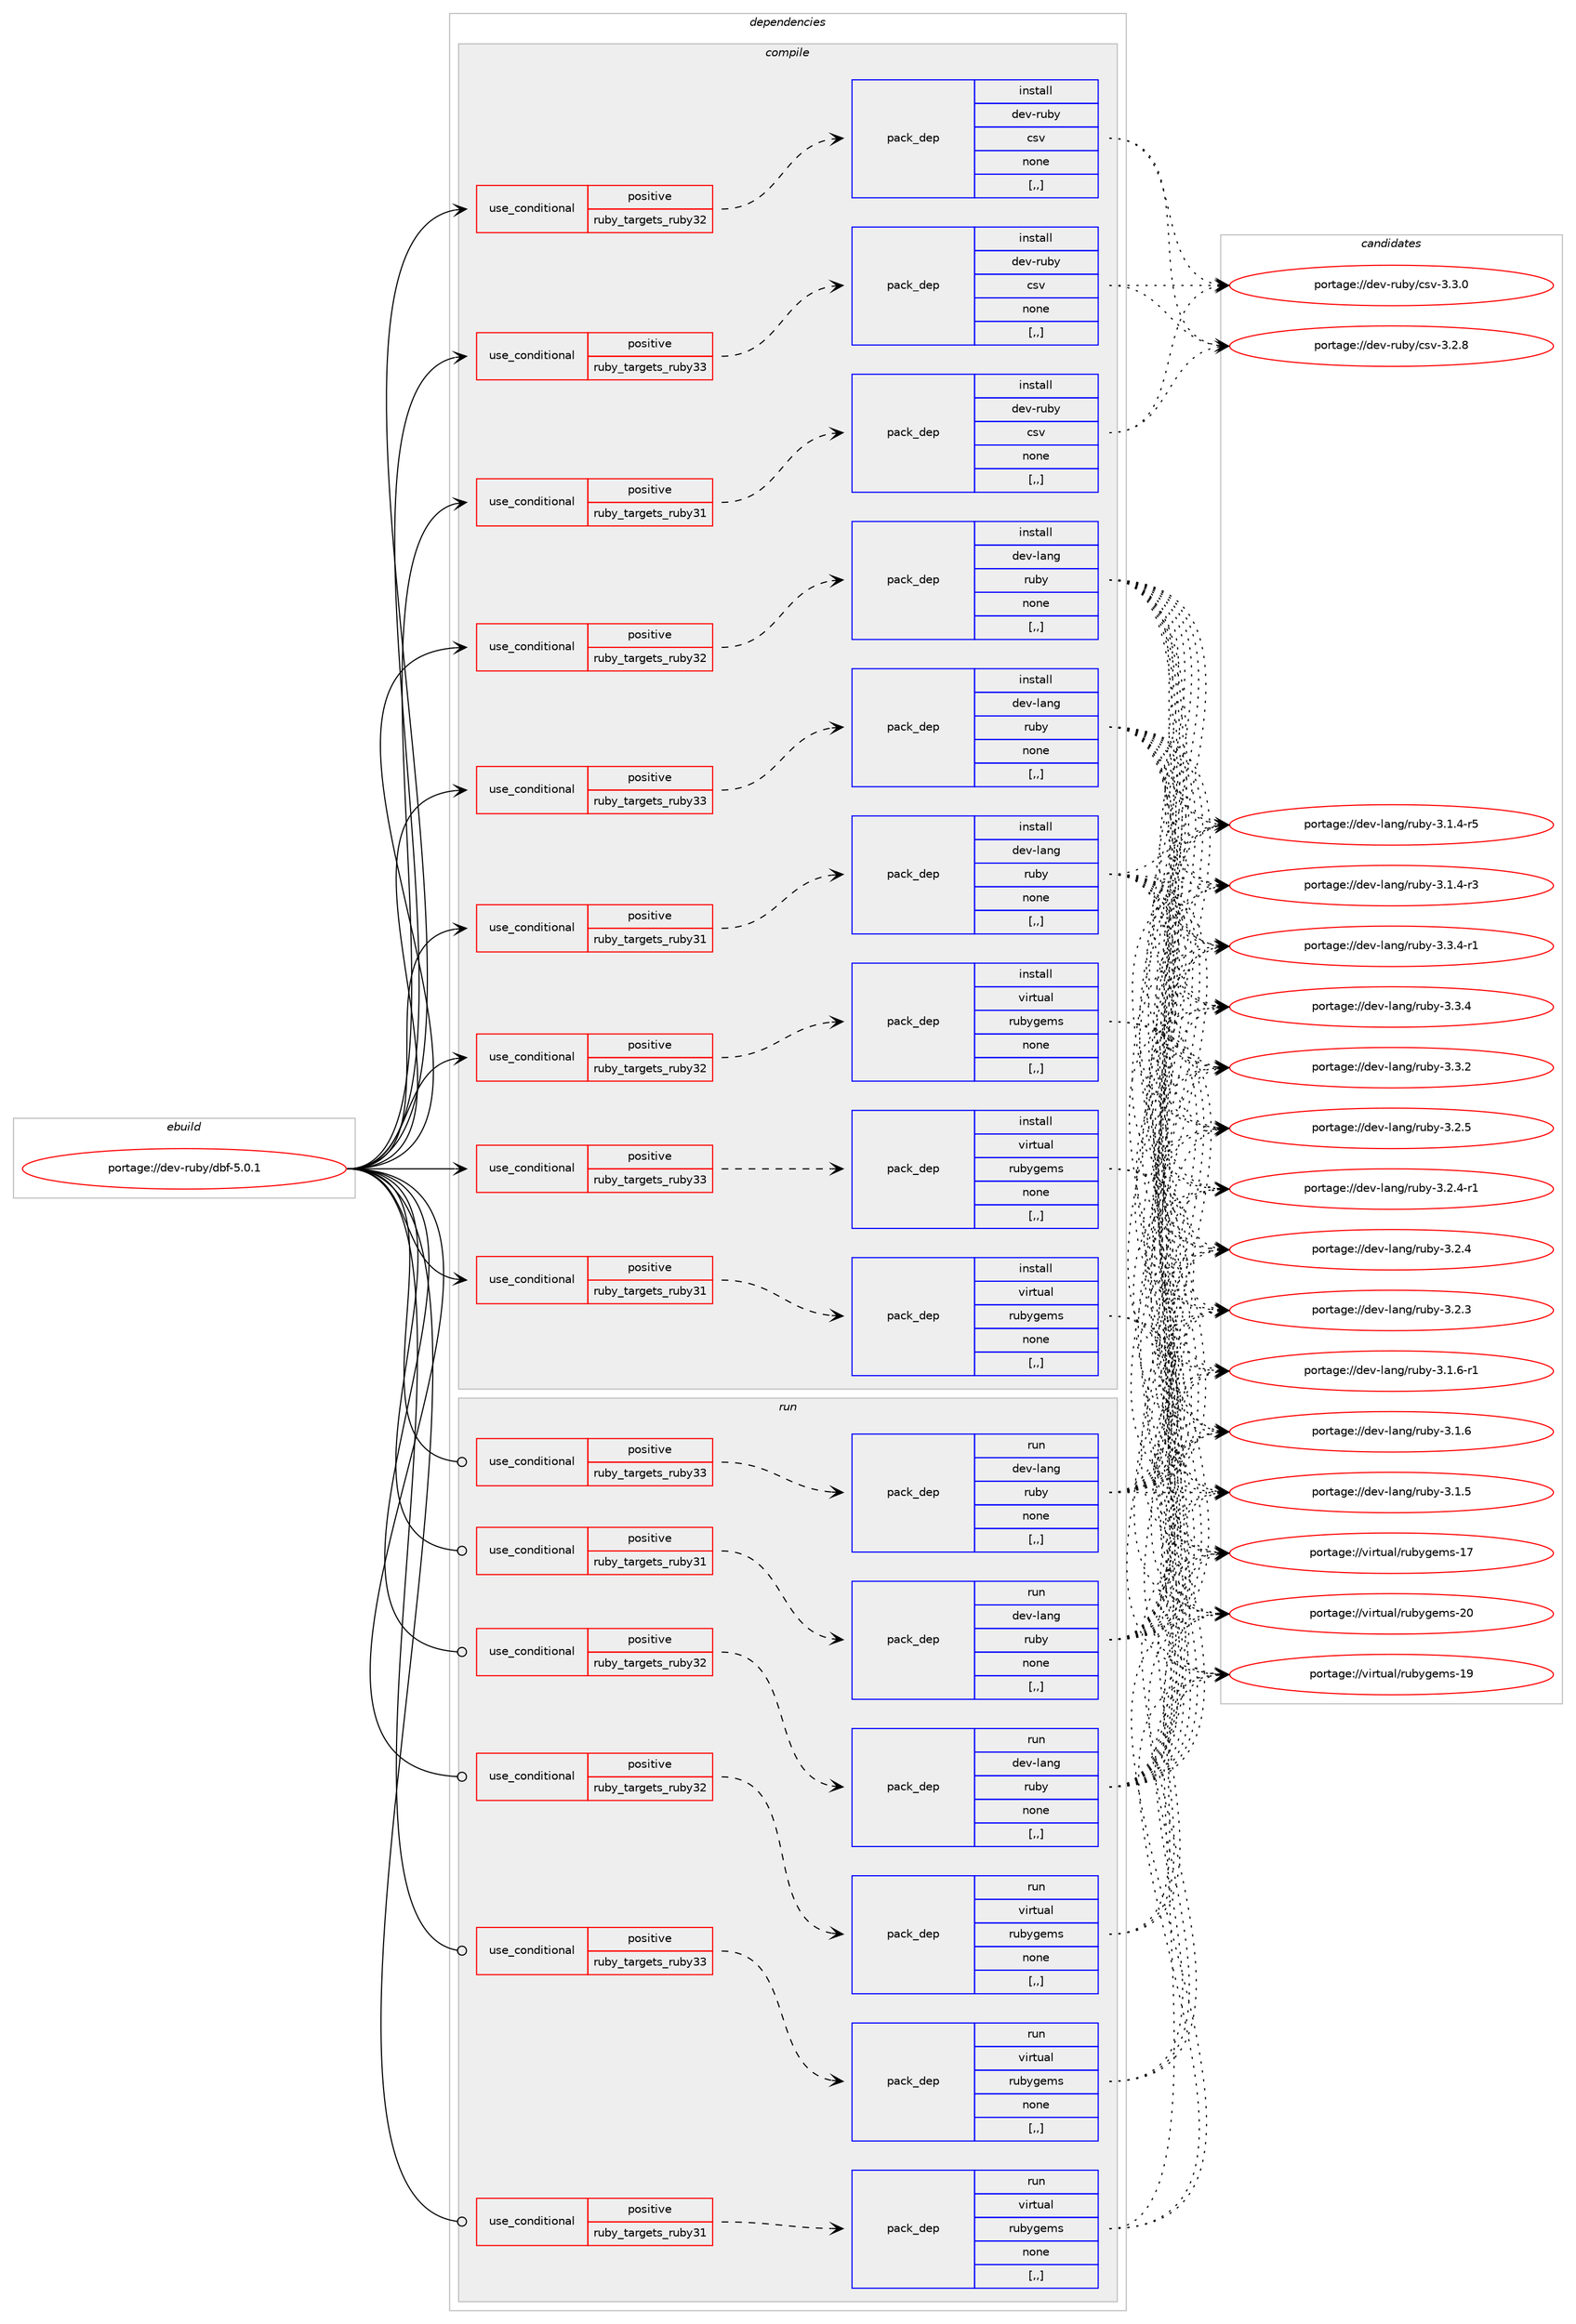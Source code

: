 digraph prolog {

# *************
# Graph options
# *************

newrank=true;
concentrate=true;
compound=true;
graph [rankdir=LR,fontname=Helvetica,fontsize=10,ranksep=1.5];#, ranksep=2.5, nodesep=0.2];
edge  [arrowhead=vee];
node  [fontname=Helvetica,fontsize=10];

# **********
# The ebuild
# **********

subgraph cluster_leftcol {
color=gray;
label=<<i>ebuild</i>>;
id [label="portage://dev-ruby/dbf-5.0.1", color=red, width=4, href="../dev-ruby/dbf-5.0.1.svg"];
}

# ****************
# The dependencies
# ****************

subgraph cluster_midcol {
color=gray;
label=<<i>dependencies</i>>;
subgraph cluster_compile {
fillcolor="#eeeeee";
style=filled;
label=<<i>compile</i>>;
subgraph cond46412 {
dependency180912 [label=<<TABLE BORDER="0" CELLBORDER="1" CELLSPACING="0" CELLPADDING="4"><TR><TD ROWSPAN="3" CELLPADDING="10">use_conditional</TD></TR><TR><TD>positive</TD></TR><TR><TD>ruby_targets_ruby31</TD></TR></TABLE>>, shape=none, color=red];
subgraph pack133203 {
dependency180913 [label=<<TABLE BORDER="0" CELLBORDER="1" CELLSPACING="0" CELLPADDING="4" WIDTH="220"><TR><TD ROWSPAN="6" CELLPADDING="30">pack_dep</TD></TR><TR><TD WIDTH="110">install</TD></TR><TR><TD>dev-lang</TD></TR><TR><TD>ruby</TD></TR><TR><TD>none</TD></TR><TR><TD>[,,]</TD></TR></TABLE>>, shape=none, color=blue];
}
dependency180912:e -> dependency180913:w [weight=20,style="dashed",arrowhead="vee"];
}
id:e -> dependency180912:w [weight=20,style="solid",arrowhead="vee"];
subgraph cond46413 {
dependency180914 [label=<<TABLE BORDER="0" CELLBORDER="1" CELLSPACING="0" CELLPADDING="4"><TR><TD ROWSPAN="3" CELLPADDING="10">use_conditional</TD></TR><TR><TD>positive</TD></TR><TR><TD>ruby_targets_ruby31</TD></TR></TABLE>>, shape=none, color=red];
subgraph pack133204 {
dependency180915 [label=<<TABLE BORDER="0" CELLBORDER="1" CELLSPACING="0" CELLPADDING="4" WIDTH="220"><TR><TD ROWSPAN="6" CELLPADDING="30">pack_dep</TD></TR><TR><TD WIDTH="110">install</TD></TR><TR><TD>dev-ruby</TD></TR><TR><TD>csv</TD></TR><TR><TD>none</TD></TR><TR><TD>[,,]</TD></TR></TABLE>>, shape=none, color=blue];
}
dependency180914:e -> dependency180915:w [weight=20,style="dashed",arrowhead="vee"];
}
id:e -> dependency180914:w [weight=20,style="solid",arrowhead="vee"];
subgraph cond46414 {
dependency180916 [label=<<TABLE BORDER="0" CELLBORDER="1" CELLSPACING="0" CELLPADDING="4"><TR><TD ROWSPAN="3" CELLPADDING="10">use_conditional</TD></TR><TR><TD>positive</TD></TR><TR><TD>ruby_targets_ruby31</TD></TR></TABLE>>, shape=none, color=red];
subgraph pack133205 {
dependency180917 [label=<<TABLE BORDER="0" CELLBORDER="1" CELLSPACING="0" CELLPADDING="4" WIDTH="220"><TR><TD ROWSPAN="6" CELLPADDING="30">pack_dep</TD></TR><TR><TD WIDTH="110">install</TD></TR><TR><TD>virtual</TD></TR><TR><TD>rubygems</TD></TR><TR><TD>none</TD></TR><TR><TD>[,,]</TD></TR></TABLE>>, shape=none, color=blue];
}
dependency180916:e -> dependency180917:w [weight=20,style="dashed",arrowhead="vee"];
}
id:e -> dependency180916:w [weight=20,style="solid",arrowhead="vee"];
subgraph cond46415 {
dependency180918 [label=<<TABLE BORDER="0" CELLBORDER="1" CELLSPACING="0" CELLPADDING="4"><TR><TD ROWSPAN="3" CELLPADDING="10">use_conditional</TD></TR><TR><TD>positive</TD></TR><TR><TD>ruby_targets_ruby32</TD></TR></TABLE>>, shape=none, color=red];
subgraph pack133206 {
dependency180919 [label=<<TABLE BORDER="0" CELLBORDER="1" CELLSPACING="0" CELLPADDING="4" WIDTH="220"><TR><TD ROWSPAN="6" CELLPADDING="30">pack_dep</TD></TR><TR><TD WIDTH="110">install</TD></TR><TR><TD>dev-lang</TD></TR><TR><TD>ruby</TD></TR><TR><TD>none</TD></TR><TR><TD>[,,]</TD></TR></TABLE>>, shape=none, color=blue];
}
dependency180918:e -> dependency180919:w [weight=20,style="dashed",arrowhead="vee"];
}
id:e -> dependency180918:w [weight=20,style="solid",arrowhead="vee"];
subgraph cond46416 {
dependency180920 [label=<<TABLE BORDER="0" CELLBORDER="1" CELLSPACING="0" CELLPADDING="4"><TR><TD ROWSPAN="3" CELLPADDING="10">use_conditional</TD></TR><TR><TD>positive</TD></TR><TR><TD>ruby_targets_ruby32</TD></TR></TABLE>>, shape=none, color=red];
subgraph pack133207 {
dependency180921 [label=<<TABLE BORDER="0" CELLBORDER="1" CELLSPACING="0" CELLPADDING="4" WIDTH="220"><TR><TD ROWSPAN="6" CELLPADDING="30">pack_dep</TD></TR><TR><TD WIDTH="110">install</TD></TR><TR><TD>dev-ruby</TD></TR><TR><TD>csv</TD></TR><TR><TD>none</TD></TR><TR><TD>[,,]</TD></TR></TABLE>>, shape=none, color=blue];
}
dependency180920:e -> dependency180921:w [weight=20,style="dashed",arrowhead="vee"];
}
id:e -> dependency180920:w [weight=20,style="solid",arrowhead="vee"];
subgraph cond46417 {
dependency180922 [label=<<TABLE BORDER="0" CELLBORDER="1" CELLSPACING="0" CELLPADDING="4"><TR><TD ROWSPAN="3" CELLPADDING="10">use_conditional</TD></TR><TR><TD>positive</TD></TR><TR><TD>ruby_targets_ruby32</TD></TR></TABLE>>, shape=none, color=red];
subgraph pack133208 {
dependency180923 [label=<<TABLE BORDER="0" CELLBORDER="1" CELLSPACING="0" CELLPADDING="4" WIDTH="220"><TR><TD ROWSPAN="6" CELLPADDING="30">pack_dep</TD></TR><TR><TD WIDTH="110">install</TD></TR><TR><TD>virtual</TD></TR><TR><TD>rubygems</TD></TR><TR><TD>none</TD></TR><TR><TD>[,,]</TD></TR></TABLE>>, shape=none, color=blue];
}
dependency180922:e -> dependency180923:w [weight=20,style="dashed",arrowhead="vee"];
}
id:e -> dependency180922:w [weight=20,style="solid",arrowhead="vee"];
subgraph cond46418 {
dependency180924 [label=<<TABLE BORDER="0" CELLBORDER="1" CELLSPACING="0" CELLPADDING="4"><TR><TD ROWSPAN="3" CELLPADDING="10">use_conditional</TD></TR><TR><TD>positive</TD></TR><TR><TD>ruby_targets_ruby33</TD></TR></TABLE>>, shape=none, color=red];
subgraph pack133209 {
dependency180925 [label=<<TABLE BORDER="0" CELLBORDER="1" CELLSPACING="0" CELLPADDING="4" WIDTH="220"><TR><TD ROWSPAN="6" CELLPADDING="30">pack_dep</TD></TR><TR><TD WIDTH="110">install</TD></TR><TR><TD>dev-lang</TD></TR><TR><TD>ruby</TD></TR><TR><TD>none</TD></TR><TR><TD>[,,]</TD></TR></TABLE>>, shape=none, color=blue];
}
dependency180924:e -> dependency180925:w [weight=20,style="dashed",arrowhead="vee"];
}
id:e -> dependency180924:w [weight=20,style="solid",arrowhead="vee"];
subgraph cond46419 {
dependency180926 [label=<<TABLE BORDER="0" CELLBORDER="1" CELLSPACING="0" CELLPADDING="4"><TR><TD ROWSPAN="3" CELLPADDING="10">use_conditional</TD></TR><TR><TD>positive</TD></TR><TR><TD>ruby_targets_ruby33</TD></TR></TABLE>>, shape=none, color=red];
subgraph pack133210 {
dependency180927 [label=<<TABLE BORDER="0" CELLBORDER="1" CELLSPACING="0" CELLPADDING="4" WIDTH="220"><TR><TD ROWSPAN="6" CELLPADDING="30">pack_dep</TD></TR><TR><TD WIDTH="110">install</TD></TR><TR><TD>dev-ruby</TD></TR><TR><TD>csv</TD></TR><TR><TD>none</TD></TR><TR><TD>[,,]</TD></TR></TABLE>>, shape=none, color=blue];
}
dependency180926:e -> dependency180927:w [weight=20,style="dashed",arrowhead="vee"];
}
id:e -> dependency180926:w [weight=20,style="solid",arrowhead="vee"];
subgraph cond46420 {
dependency180928 [label=<<TABLE BORDER="0" CELLBORDER="1" CELLSPACING="0" CELLPADDING="4"><TR><TD ROWSPAN="3" CELLPADDING="10">use_conditional</TD></TR><TR><TD>positive</TD></TR><TR><TD>ruby_targets_ruby33</TD></TR></TABLE>>, shape=none, color=red];
subgraph pack133211 {
dependency180929 [label=<<TABLE BORDER="0" CELLBORDER="1" CELLSPACING="0" CELLPADDING="4" WIDTH="220"><TR><TD ROWSPAN="6" CELLPADDING="30">pack_dep</TD></TR><TR><TD WIDTH="110">install</TD></TR><TR><TD>virtual</TD></TR><TR><TD>rubygems</TD></TR><TR><TD>none</TD></TR><TR><TD>[,,]</TD></TR></TABLE>>, shape=none, color=blue];
}
dependency180928:e -> dependency180929:w [weight=20,style="dashed",arrowhead="vee"];
}
id:e -> dependency180928:w [weight=20,style="solid",arrowhead="vee"];
}
subgraph cluster_compileandrun {
fillcolor="#eeeeee";
style=filled;
label=<<i>compile and run</i>>;
}
subgraph cluster_run {
fillcolor="#eeeeee";
style=filled;
label=<<i>run</i>>;
subgraph cond46421 {
dependency180930 [label=<<TABLE BORDER="0" CELLBORDER="1" CELLSPACING="0" CELLPADDING="4"><TR><TD ROWSPAN="3" CELLPADDING="10">use_conditional</TD></TR><TR><TD>positive</TD></TR><TR><TD>ruby_targets_ruby31</TD></TR></TABLE>>, shape=none, color=red];
subgraph pack133212 {
dependency180931 [label=<<TABLE BORDER="0" CELLBORDER="1" CELLSPACING="0" CELLPADDING="4" WIDTH="220"><TR><TD ROWSPAN="6" CELLPADDING="30">pack_dep</TD></TR><TR><TD WIDTH="110">run</TD></TR><TR><TD>dev-lang</TD></TR><TR><TD>ruby</TD></TR><TR><TD>none</TD></TR><TR><TD>[,,]</TD></TR></TABLE>>, shape=none, color=blue];
}
dependency180930:e -> dependency180931:w [weight=20,style="dashed",arrowhead="vee"];
}
id:e -> dependency180930:w [weight=20,style="solid",arrowhead="odot"];
subgraph cond46422 {
dependency180932 [label=<<TABLE BORDER="0" CELLBORDER="1" CELLSPACING="0" CELLPADDING="4"><TR><TD ROWSPAN="3" CELLPADDING="10">use_conditional</TD></TR><TR><TD>positive</TD></TR><TR><TD>ruby_targets_ruby31</TD></TR></TABLE>>, shape=none, color=red];
subgraph pack133213 {
dependency180933 [label=<<TABLE BORDER="0" CELLBORDER="1" CELLSPACING="0" CELLPADDING="4" WIDTH="220"><TR><TD ROWSPAN="6" CELLPADDING="30">pack_dep</TD></TR><TR><TD WIDTH="110">run</TD></TR><TR><TD>virtual</TD></TR><TR><TD>rubygems</TD></TR><TR><TD>none</TD></TR><TR><TD>[,,]</TD></TR></TABLE>>, shape=none, color=blue];
}
dependency180932:e -> dependency180933:w [weight=20,style="dashed",arrowhead="vee"];
}
id:e -> dependency180932:w [weight=20,style="solid",arrowhead="odot"];
subgraph cond46423 {
dependency180934 [label=<<TABLE BORDER="0" CELLBORDER="1" CELLSPACING="0" CELLPADDING="4"><TR><TD ROWSPAN="3" CELLPADDING="10">use_conditional</TD></TR><TR><TD>positive</TD></TR><TR><TD>ruby_targets_ruby32</TD></TR></TABLE>>, shape=none, color=red];
subgraph pack133214 {
dependency180935 [label=<<TABLE BORDER="0" CELLBORDER="1" CELLSPACING="0" CELLPADDING="4" WIDTH="220"><TR><TD ROWSPAN="6" CELLPADDING="30">pack_dep</TD></TR><TR><TD WIDTH="110">run</TD></TR><TR><TD>dev-lang</TD></TR><TR><TD>ruby</TD></TR><TR><TD>none</TD></TR><TR><TD>[,,]</TD></TR></TABLE>>, shape=none, color=blue];
}
dependency180934:e -> dependency180935:w [weight=20,style="dashed",arrowhead="vee"];
}
id:e -> dependency180934:w [weight=20,style="solid",arrowhead="odot"];
subgraph cond46424 {
dependency180936 [label=<<TABLE BORDER="0" CELLBORDER="1" CELLSPACING="0" CELLPADDING="4"><TR><TD ROWSPAN="3" CELLPADDING="10">use_conditional</TD></TR><TR><TD>positive</TD></TR><TR><TD>ruby_targets_ruby32</TD></TR></TABLE>>, shape=none, color=red];
subgraph pack133215 {
dependency180937 [label=<<TABLE BORDER="0" CELLBORDER="1" CELLSPACING="0" CELLPADDING="4" WIDTH="220"><TR><TD ROWSPAN="6" CELLPADDING="30">pack_dep</TD></TR><TR><TD WIDTH="110">run</TD></TR><TR><TD>virtual</TD></TR><TR><TD>rubygems</TD></TR><TR><TD>none</TD></TR><TR><TD>[,,]</TD></TR></TABLE>>, shape=none, color=blue];
}
dependency180936:e -> dependency180937:w [weight=20,style="dashed",arrowhead="vee"];
}
id:e -> dependency180936:w [weight=20,style="solid",arrowhead="odot"];
subgraph cond46425 {
dependency180938 [label=<<TABLE BORDER="0" CELLBORDER="1" CELLSPACING="0" CELLPADDING="4"><TR><TD ROWSPAN="3" CELLPADDING="10">use_conditional</TD></TR><TR><TD>positive</TD></TR><TR><TD>ruby_targets_ruby33</TD></TR></TABLE>>, shape=none, color=red];
subgraph pack133216 {
dependency180939 [label=<<TABLE BORDER="0" CELLBORDER="1" CELLSPACING="0" CELLPADDING="4" WIDTH="220"><TR><TD ROWSPAN="6" CELLPADDING="30">pack_dep</TD></TR><TR><TD WIDTH="110">run</TD></TR><TR><TD>dev-lang</TD></TR><TR><TD>ruby</TD></TR><TR><TD>none</TD></TR><TR><TD>[,,]</TD></TR></TABLE>>, shape=none, color=blue];
}
dependency180938:e -> dependency180939:w [weight=20,style="dashed",arrowhead="vee"];
}
id:e -> dependency180938:w [weight=20,style="solid",arrowhead="odot"];
subgraph cond46426 {
dependency180940 [label=<<TABLE BORDER="0" CELLBORDER="1" CELLSPACING="0" CELLPADDING="4"><TR><TD ROWSPAN="3" CELLPADDING="10">use_conditional</TD></TR><TR><TD>positive</TD></TR><TR><TD>ruby_targets_ruby33</TD></TR></TABLE>>, shape=none, color=red];
subgraph pack133217 {
dependency180941 [label=<<TABLE BORDER="0" CELLBORDER="1" CELLSPACING="0" CELLPADDING="4" WIDTH="220"><TR><TD ROWSPAN="6" CELLPADDING="30">pack_dep</TD></TR><TR><TD WIDTH="110">run</TD></TR><TR><TD>virtual</TD></TR><TR><TD>rubygems</TD></TR><TR><TD>none</TD></TR><TR><TD>[,,]</TD></TR></TABLE>>, shape=none, color=blue];
}
dependency180940:e -> dependency180941:w [weight=20,style="dashed",arrowhead="vee"];
}
id:e -> dependency180940:w [weight=20,style="solid",arrowhead="odot"];
}
}

# **************
# The candidates
# **************

subgraph cluster_choices {
rank=same;
color=gray;
label=<<i>candidates</i>>;

subgraph choice133203 {
color=black;
nodesep=1;
choice100101118451089711010347114117981214551465146524511449 [label="portage://dev-lang/ruby-3.3.4-r1", color=red, width=4,href="../dev-lang/ruby-3.3.4-r1.svg"];
choice10010111845108971101034711411798121455146514652 [label="portage://dev-lang/ruby-3.3.4", color=red, width=4,href="../dev-lang/ruby-3.3.4.svg"];
choice10010111845108971101034711411798121455146514650 [label="portage://dev-lang/ruby-3.3.2", color=red, width=4,href="../dev-lang/ruby-3.3.2.svg"];
choice10010111845108971101034711411798121455146504653 [label="portage://dev-lang/ruby-3.2.5", color=red, width=4,href="../dev-lang/ruby-3.2.5.svg"];
choice100101118451089711010347114117981214551465046524511449 [label="portage://dev-lang/ruby-3.2.4-r1", color=red, width=4,href="../dev-lang/ruby-3.2.4-r1.svg"];
choice10010111845108971101034711411798121455146504652 [label="portage://dev-lang/ruby-3.2.4", color=red, width=4,href="../dev-lang/ruby-3.2.4.svg"];
choice10010111845108971101034711411798121455146504651 [label="portage://dev-lang/ruby-3.2.3", color=red, width=4,href="../dev-lang/ruby-3.2.3.svg"];
choice100101118451089711010347114117981214551464946544511449 [label="portage://dev-lang/ruby-3.1.6-r1", color=red, width=4,href="../dev-lang/ruby-3.1.6-r1.svg"];
choice10010111845108971101034711411798121455146494654 [label="portage://dev-lang/ruby-3.1.6", color=red, width=4,href="../dev-lang/ruby-3.1.6.svg"];
choice10010111845108971101034711411798121455146494653 [label="portage://dev-lang/ruby-3.1.5", color=red, width=4,href="../dev-lang/ruby-3.1.5.svg"];
choice100101118451089711010347114117981214551464946524511453 [label="portage://dev-lang/ruby-3.1.4-r5", color=red, width=4,href="../dev-lang/ruby-3.1.4-r5.svg"];
choice100101118451089711010347114117981214551464946524511451 [label="portage://dev-lang/ruby-3.1.4-r3", color=red, width=4,href="../dev-lang/ruby-3.1.4-r3.svg"];
dependency180913:e -> choice100101118451089711010347114117981214551465146524511449:w [style=dotted,weight="100"];
dependency180913:e -> choice10010111845108971101034711411798121455146514652:w [style=dotted,weight="100"];
dependency180913:e -> choice10010111845108971101034711411798121455146514650:w [style=dotted,weight="100"];
dependency180913:e -> choice10010111845108971101034711411798121455146504653:w [style=dotted,weight="100"];
dependency180913:e -> choice100101118451089711010347114117981214551465046524511449:w [style=dotted,weight="100"];
dependency180913:e -> choice10010111845108971101034711411798121455146504652:w [style=dotted,weight="100"];
dependency180913:e -> choice10010111845108971101034711411798121455146504651:w [style=dotted,weight="100"];
dependency180913:e -> choice100101118451089711010347114117981214551464946544511449:w [style=dotted,weight="100"];
dependency180913:e -> choice10010111845108971101034711411798121455146494654:w [style=dotted,weight="100"];
dependency180913:e -> choice10010111845108971101034711411798121455146494653:w [style=dotted,weight="100"];
dependency180913:e -> choice100101118451089711010347114117981214551464946524511453:w [style=dotted,weight="100"];
dependency180913:e -> choice100101118451089711010347114117981214551464946524511451:w [style=dotted,weight="100"];
}
subgraph choice133204 {
color=black;
nodesep=1;
choice10010111845114117981214799115118455146514648 [label="portage://dev-ruby/csv-3.3.0", color=red, width=4,href="../dev-ruby/csv-3.3.0.svg"];
choice10010111845114117981214799115118455146504656 [label="portage://dev-ruby/csv-3.2.8", color=red, width=4,href="../dev-ruby/csv-3.2.8.svg"];
dependency180915:e -> choice10010111845114117981214799115118455146514648:w [style=dotted,weight="100"];
dependency180915:e -> choice10010111845114117981214799115118455146504656:w [style=dotted,weight="100"];
}
subgraph choice133205 {
color=black;
nodesep=1;
choice118105114116117971084711411798121103101109115455048 [label="portage://virtual/rubygems-20", color=red, width=4,href="../virtual/rubygems-20.svg"];
choice118105114116117971084711411798121103101109115454957 [label="portage://virtual/rubygems-19", color=red, width=4,href="../virtual/rubygems-19.svg"];
choice118105114116117971084711411798121103101109115454955 [label="portage://virtual/rubygems-17", color=red, width=4,href="../virtual/rubygems-17.svg"];
dependency180917:e -> choice118105114116117971084711411798121103101109115455048:w [style=dotted,weight="100"];
dependency180917:e -> choice118105114116117971084711411798121103101109115454957:w [style=dotted,weight="100"];
dependency180917:e -> choice118105114116117971084711411798121103101109115454955:w [style=dotted,weight="100"];
}
subgraph choice133206 {
color=black;
nodesep=1;
choice100101118451089711010347114117981214551465146524511449 [label="portage://dev-lang/ruby-3.3.4-r1", color=red, width=4,href="../dev-lang/ruby-3.3.4-r1.svg"];
choice10010111845108971101034711411798121455146514652 [label="portage://dev-lang/ruby-3.3.4", color=red, width=4,href="../dev-lang/ruby-3.3.4.svg"];
choice10010111845108971101034711411798121455146514650 [label="portage://dev-lang/ruby-3.3.2", color=red, width=4,href="../dev-lang/ruby-3.3.2.svg"];
choice10010111845108971101034711411798121455146504653 [label="portage://dev-lang/ruby-3.2.5", color=red, width=4,href="../dev-lang/ruby-3.2.5.svg"];
choice100101118451089711010347114117981214551465046524511449 [label="portage://dev-lang/ruby-3.2.4-r1", color=red, width=4,href="../dev-lang/ruby-3.2.4-r1.svg"];
choice10010111845108971101034711411798121455146504652 [label="portage://dev-lang/ruby-3.2.4", color=red, width=4,href="../dev-lang/ruby-3.2.4.svg"];
choice10010111845108971101034711411798121455146504651 [label="portage://dev-lang/ruby-3.2.3", color=red, width=4,href="../dev-lang/ruby-3.2.3.svg"];
choice100101118451089711010347114117981214551464946544511449 [label="portage://dev-lang/ruby-3.1.6-r1", color=red, width=4,href="../dev-lang/ruby-3.1.6-r1.svg"];
choice10010111845108971101034711411798121455146494654 [label="portage://dev-lang/ruby-3.1.6", color=red, width=4,href="../dev-lang/ruby-3.1.6.svg"];
choice10010111845108971101034711411798121455146494653 [label="portage://dev-lang/ruby-3.1.5", color=red, width=4,href="../dev-lang/ruby-3.1.5.svg"];
choice100101118451089711010347114117981214551464946524511453 [label="portage://dev-lang/ruby-3.1.4-r5", color=red, width=4,href="../dev-lang/ruby-3.1.4-r5.svg"];
choice100101118451089711010347114117981214551464946524511451 [label="portage://dev-lang/ruby-3.1.4-r3", color=red, width=4,href="../dev-lang/ruby-3.1.4-r3.svg"];
dependency180919:e -> choice100101118451089711010347114117981214551465146524511449:w [style=dotted,weight="100"];
dependency180919:e -> choice10010111845108971101034711411798121455146514652:w [style=dotted,weight="100"];
dependency180919:e -> choice10010111845108971101034711411798121455146514650:w [style=dotted,weight="100"];
dependency180919:e -> choice10010111845108971101034711411798121455146504653:w [style=dotted,weight="100"];
dependency180919:e -> choice100101118451089711010347114117981214551465046524511449:w [style=dotted,weight="100"];
dependency180919:e -> choice10010111845108971101034711411798121455146504652:w [style=dotted,weight="100"];
dependency180919:e -> choice10010111845108971101034711411798121455146504651:w [style=dotted,weight="100"];
dependency180919:e -> choice100101118451089711010347114117981214551464946544511449:w [style=dotted,weight="100"];
dependency180919:e -> choice10010111845108971101034711411798121455146494654:w [style=dotted,weight="100"];
dependency180919:e -> choice10010111845108971101034711411798121455146494653:w [style=dotted,weight="100"];
dependency180919:e -> choice100101118451089711010347114117981214551464946524511453:w [style=dotted,weight="100"];
dependency180919:e -> choice100101118451089711010347114117981214551464946524511451:w [style=dotted,weight="100"];
}
subgraph choice133207 {
color=black;
nodesep=1;
choice10010111845114117981214799115118455146514648 [label="portage://dev-ruby/csv-3.3.0", color=red, width=4,href="../dev-ruby/csv-3.3.0.svg"];
choice10010111845114117981214799115118455146504656 [label="portage://dev-ruby/csv-3.2.8", color=red, width=4,href="../dev-ruby/csv-3.2.8.svg"];
dependency180921:e -> choice10010111845114117981214799115118455146514648:w [style=dotted,weight="100"];
dependency180921:e -> choice10010111845114117981214799115118455146504656:w [style=dotted,weight="100"];
}
subgraph choice133208 {
color=black;
nodesep=1;
choice118105114116117971084711411798121103101109115455048 [label="portage://virtual/rubygems-20", color=red, width=4,href="../virtual/rubygems-20.svg"];
choice118105114116117971084711411798121103101109115454957 [label="portage://virtual/rubygems-19", color=red, width=4,href="../virtual/rubygems-19.svg"];
choice118105114116117971084711411798121103101109115454955 [label="portage://virtual/rubygems-17", color=red, width=4,href="../virtual/rubygems-17.svg"];
dependency180923:e -> choice118105114116117971084711411798121103101109115455048:w [style=dotted,weight="100"];
dependency180923:e -> choice118105114116117971084711411798121103101109115454957:w [style=dotted,weight="100"];
dependency180923:e -> choice118105114116117971084711411798121103101109115454955:w [style=dotted,weight="100"];
}
subgraph choice133209 {
color=black;
nodesep=1;
choice100101118451089711010347114117981214551465146524511449 [label="portage://dev-lang/ruby-3.3.4-r1", color=red, width=4,href="../dev-lang/ruby-3.3.4-r1.svg"];
choice10010111845108971101034711411798121455146514652 [label="portage://dev-lang/ruby-3.3.4", color=red, width=4,href="../dev-lang/ruby-3.3.4.svg"];
choice10010111845108971101034711411798121455146514650 [label="portage://dev-lang/ruby-3.3.2", color=red, width=4,href="../dev-lang/ruby-3.3.2.svg"];
choice10010111845108971101034711411798121455146504653 [label="portage://dev-lang/ruby-3.2.5", color=red, width=4,href="../dev-lang/ruby-3.2.5.svg"];
choice100101118451089711010347114117981214551465046524511449 [label="portage://dev-lang/ruby-3.2.4-r1", color=red, width=4,href="../dev-lang/ruby-3.2.4-r1.svg"];
choice10010111845108971101034711411798121455146504652 [label="portage://dev-lang/ruby-3.2.4", color=red, width=4,href="../dev-lang/ruby-3.2.4.svg"];
choice10010111845108971101034711411798121455146504651 [label="portage://dev-lang/ruby-3.2.3", color=red, width=4,href="../dev-lang/ruby-3.2.3.svg"];
choice100101118451089711010347114117981214551464946544511449 [label="portage://dev-lang/ruby-3.1.6-r1", color=red, width=4,href="../dev-lang/ruby-3.1.6-r1.svg"];
choice10010111845108971101034711411798121455146494654 [label="portage://dev-lang/ruby-3.1.6", color=red, width=4,href="../dev-lang/ruby-3.1.6.svg"];
choice10010111845108971101034711411798121455146494653 [label="portage://dev-lang/ruby-3.1.5", color=red, width=4,href="../dev-lang/ruby-3.1.5.svg"];
choice100101118451089711010347114117981214551464946524511453 [label="portage://dev-lang/ruby-3.1.4-r5", color=red, width=4,href="../dev-lang/ruby-3.1.4-r5.svg"];
choice100101118451089711010347114117981214551464946524511451 [label="portage://dev-lang/ruby-3.1.4-r3", color=red, width=4,href="../dev-lang/ruby-3.1.4-r3.svg"];
dependency180925:e -> choice100101118451089711010347114117981214551465146524511449:w [style=dotted,weight="100"];
dependency180925:e -> choice10010111845108971101034711411798121455146514652:w [style=dotted,weight="100"];
dependency180925:e -> choice10010111845108971101034711411798121455146514650:w [style=dotted,weight="100"];
dependency180925:e -> choice10010111845108971101034711411798121455146504653:w [style=dotted,weight="100"];
dependency180925:e -> choice100101118451089711010347114117981214551465046524511449:w [style=dotted,weight="100"];
dependency180925:e -> choice10010111845108971101034711411798121455146504652:w [style=dotted,weight="100"];
dependency180925:e -> choice10010111845108971101034711411798121455146504651:w [style=dotted,weight="100"];
dependency180925:e -> choice100101118451089711010347114117981214551464946544511449:w [style=dotted,weight="100"];
dependency180925:e -> choice10010111845108971101034711411798121455146494654:w [style=dotted,weight="100"];
dependency180925:e -> choice10010111845108971101034711411798121455146494653:w [style=dotted,weight="100"];
dependency180925:e -> choice100101118451089711010347114117981214551464946524511453:w [style=dotted,weight="100"];
dependency180925:e -> choice100101118451089711010347114117981214551464946524511451:w [style=dotted,weight="100"];
}
subgraph choice133210 {
color=black;
nodesep=1;
choice10010111845114117981214799115118455146514648 [label="portage://dev-ruby/csv-3.3.0", color=red, width=4,href="../dev-ruby/csv-3.3.0.svg"];
choice10010111845114117981214799115118455146504656 [label="portage://dev-ruby/csv-3.2.8", color=red, width=4,href="../dev-ruby/csv-3.2.8.svg"];
dependency180927:e -> choice10010111845114117981214799115118455146514648:w [style=dotted,weight="100"];
dependency180927:e -> choice10010111845114117981214799115118455146504656:w [style=dotted,weight="100"];
}
subgraph choice133211 {
color=black;
nodesep=1;
choice118105114116117971084711411798121103101109115455048 [label="portage://virtual/rubygems-20", color=red, width=4,href="../virtual/rubygems-20.svg"];
choice118105114116117971084711411798121103101109115454957 [label="portage://virtual/rubygems-19", color=red, width=4,href="../virtual/rubygems-19.svg"];
choice118105114116117971084711411798121103101109115454955 [label="portage://virtual/rubygems-17", color=red, width=4,href="../virtual/rubygems-17.svg"];
dependency180929:e -> choice118105114116117971084711411798121103101109115455048:w [style=dotted,weight="100"];
dependency180929:e -> choice118105114116117971084711411798121103101109115454957:w [style=dotted,weight="100"];
dependency180929:e -> choice118105114116117971084711411798121103101109115454955:w [style=dotted,weight="100"];
}
subgraph choice133212 {
color=black;
nodesep=1;
choice100101118451089711010347114117981214551465146524511449 [label="portage://dev-lang/ruby-3.3.4-r1", color=red, width=4,href="../dev-lang/ruby-3.3.4-r1.svg"];
choice10010111845108971101034711411798121455146514652 [label="portage://dev-lang/ruby-3.3.4", color=red, width=4,href="../dev-lang/ruby-3.3.4.svg"];
choice10010111845108971101034711411798121455146514650 [label="portage://dev-lang/ruby-3.3.2", color=red, width=4,href="../dev-lang/ruby-3.3.2.svg"];
choice10010111845108971101034711411798121455146504653 [label="portage://dev-lang/ruby-3.2.5", color=red, width=4,href="../dev-lang/ruby-3.2.5.svg"];
choice100101118451089711010347114117981214551465046524511449 [label="portage://dev-lang/ruby-3.2.4-r1", color=red, width=4,href="../dev-lang/ruby-3.2.4-r1.svg"];
choice10010111845108971101034711411798121455146504652 [label="portage://dev-lang/ruby-3.2.4", color=red, width=4,href="../dev-lang/ruby-3.2.4.svg"];
choice10010111845108971101034711411798121455146504651 [label="portage://dev-lang/ruby-3.2.3", color=red, width=4,href="../dev-lang/ruby-3.2.3.svg"];
choice100101118451089711010347114117981214551464946544511449 [label="portage://dev-lang/ruby-3.1.6-r1", color=red, width=4,href="../dev-lang/ruby-3.1.6-r1.svg"];
choice10010111845108971101034711411798121455146494654 [label="portage://dev-lang/ruby-3.1.6", color=red, width=4,href="../dev-lang/ruby-3.1.6.svg"];
choice10010111845108971101034711411798121455146494653 [label="portage://dev-lang/ruby-3.1.5", color=red, width=4,href="../dev-lang/ruby-3.1.5.svg"];
choice100101118451089711010347114117981214551464946524511453 [label="portage://dev-lang/ruby-3.1.4-r5", color=red, width=4,href="../dev-lang/ruby-3.1.4-r5.svg"];
choice100101118451089711010347114117981214551464946524511451 [label="portage://dev-lang/ruby-3.1.4-r3", color=red, width=4,href="../dev-lang/ruby-3.1.4-r3.svg"];
dependency180931:e -> choice100101118451089711010347114117981214551465146524511449:w [style=dotted,weight="100"];
dependency180931:e -> choice10010111845108971101034711411798121455146514652:w [style=dotted,weight="100"];
dependency180931:e -> choice10010111845108971101034711411798121455146514650:w [style=dotted,weight="100"];
dependency180931:e -> choice10010111845108971101034711411798121455146504653:w [style=dotted,weight="100"];
dependency180931:e -> choice100101118451089711010347114117981214551465046524511449:w [style=dotted,weight="100"];
dependency180931:e -> choice10010111845108971101034711411798121455146504652:w [style=dotted,weight="100"];
dependency180931:e -> choice10010111845108971101034711411798121455146504651:w [style=dotted,weight="100"];
dependency180931:e -> choice100101118451089711010347114117981214551464946544511449:w [style=dotted,weight="100"];
dependency180931:e -> choice10010111845108971101034711411798121455146494654:w [style=dotted,weight="100"];
dependency180931:e -> choice10010111845108971101034711411798121455146494653:w [style=dotted,weight="100"];
dependency180931:e -> choice100101118451089711010347114117981214551464946524511453:w [style=dotted,weight="100"];
dependency180931:e -> choice100101118451089711010347114117981214551464946524511451:w [style=dotted,weight="100"];
}
subgraph choice133213 {
color=black;
nodesep=1;
choice118105114116117971084711411798121103101109115455048 [label="portage://virtual/rubygems-20", color=red, width=4,href="../virtual/rubygems-20.svg"];
choice118105114116117971084711411798121103101109115454957 [label="portage://virtual/rubygems-19", color=red, width=4,href="../virtual/rubygems-19.svg"];
choice118105114116117971084711411798121103101109115454955 [label="portage://virtual/rubygems-17", color=red, width=4,href="../virtual/rubygems-17.svg"];
dependency180933:e -> choice118105114116117971084711411798121103101109115455048:w [style=dotted,weight="100"];
dependency180933:e -> choice118105114116117971084711411798121103101109115454957:w [style=dotted,weight="100"];
dependency180933:e -> choice118105114116117971084711411798121103101109115454955:w [style=dotted,weight="100"];
}
subgraph choice133214 {
color=black;
nodesep=1;
choice100101118451089711010347114117981214551465146524511449 [label="portage://dev-lang/ruby-3.3.4-r1", color=red, width=4,href="../dev-lang/ruby-3.3.4-r1.svg"];
choice10010111845108971101034711411798121455146514652 [label="portage://dev-lang/ruby-3.3.4", color=red, width=4,href="../dev-lang/ruby-3.3.4.svg"];
choice10010111845108971101034711411798121455146514650 [label="portage://dev-lang/ruby-3.3.2", color=red, width=4,href="../dev-lang/ruby-3.3.2.svg"];
choice10010111845108971101034711411798121455146504653 [label="portage://dev-lang/ruby-3.2.5", color=red, width=4,href="../dev-lang/ruby-3.2.5.svg"];
choice100101118451089711010347114117981214551465046524511449 [label="portage://dev-lang/ruby-3.2.4-r1", color=red, width=4,href="../dev-lang/ruby-3.2.4-r1.svg"];
choice10010111845108971101034711411798121455146504652 [label="portage://dev-lang/ruby-3.2.4", color=red, width=4,href="../dev-lang/ruby-3.2.4.svg"];
choice10010111845108971101034711411798121455146504651 [label="portage://dev-lang/ruby-3.2.3", color=red, width=4,href="../dev-lang/ruby-3.2.3.svg"];
choice100101118451089711010347114117981214551464946544511449 [label="portage://dev-lang/ruby-3.1.6-r1", color=red, width=4,href="../dev-lang/ruby-3.1.6-r1.svg"];
choice10010111845108971101034711411798121455146494654 [label="portage://dev-lang/ruby-3.1.6", color=red, width=4,href="../dev-lang/ruby-3.1.6.svg"];
choice10010111845108971101034711411798121455146494653 [label="portage://dev-lang/ruby-3.1.5", color=red, width=4,href="../dev-lang/ruby-3.1.5.svg"];
choice100101118451089711010347114117981214551464946524511453 [label="portage://dev-lang/ruby-3.1.4-r5", color=red, width=4,href="../dev-lang/ruby-3.1.4-r5.svg"];
choice100101118451089711010347114117981214551464946524511451 [label="portage://dev-lang/ruby-3.1.4-r3", color=red, width=4,href="../dev-lang/ruby-3.1.4-r3.svg"];
dependency180935:e -> choice100101118451089711010347114117981214551465146524511449:w [style=dotted,weight="100"];
dependency180935:e -> choice10010111845108971101034711411798121455146514652:w [style=dotted,weight="100"];
dependency180935:e -> choice10010111845108971101034711411798121455146514650:w [style=dotted,weight="100"];
dependency180935:e -> choice10010111845108971101034711411798121455146504653:w [style=dotted,weight="100"];
dependency180935:e -> choice100101118451089711010347114117981214551465046524511449:w [style=dotted,weight="100"];
dependency180935:e -> choice10010111845108971101034711411798121455146504652:w [style=dotted,weight="100"];
dependency180935:e -> choice10010111845108971101034711411798121455146504651:w [style=dotted,weight="100"];
dependency180935:e -> choice100101118451089711010347114117981214551464946544511449:w [style=dotted,weight="100"];
dependency180935:e -> choice10010111845108971101034711411798121455146494654:w [style=dotted,weight="100"];
dependency180935:e -> choice10010111845108971101034711411798121455146494653:w [style=dotted,weight="100"];
dependency180935:e -> choice100101118451089711010347114117981214551464946524511453:w [style=dotted,weight="100"];
dependency180935:e -> choice100101118451089711010347114117981214551464946524511451:w [style=dotted,weight="100"];
}
subgraph choice133215 {
color=black;
nodesep=1;
choice118105114116117971084711411798121103101109115455048 [label="portage://virtual/rubygems-20", color=red, width=4,href="../virtual/rubygems-20.svg"];
choice118105114116117971084711411798121103101109115454957 [label="portage://virtual/rubygems-19", color=red, width=4,href="../virtual/rubygems-19.svg"];
choice118105114116117971084711411798121103101109115454955 [label="portage://virtual/rubygems-17", color=red, width=4,href="../virtual/rubygems-17.svg"];
dependency180937:e -> choice118105114116117971084711411798121103101109115455048:w [style=dotted,weight="100"];
dependency180937:e -> choice118105114116117971084711411798121103101109115454957:w [style=dotted,weight="100"];
dependency180937:e -> choice118105114116117971084711411798121103101109115454955:w [style=dotted,weight="100"];
}
subgraph choice133216 {
color=black;
nodesep=1;
choice100101118451089711010347114117981214551465146524511449 [label="portage://dev-lang/ruby-3.3.4-r1", color=red, width=4,href="../dev-lang/ruby-3.3.4-r1.svg"];
choice10010111845108971101034711411798121455146514652 [label="portage://dev-lang/ruby-3.3.4", color=red, width=4,href="../dev-lang/ruby-3.3.4.svg"];
choice10010111845108971101034711411798121455146514650 [label="portage://dev-lang/ruby-3.3.2", color=red, width=4,href="../dev-lang/ruby-3.3.2.svg"];
choice10010111845108971101034711411798121455146504653 [label="portage://dev-lang/ruby-3.2.5", color=red, width=4,href="../dev-lang/ruby-3.2.5.svg"];
choice100101118451089711010347114117981214551465046524511449 [label="portage://dev-lang/ruby-3.2.4-r1", color=red, width=4,href="../dev-lang/ruby-3.2.4-r1.svg"];
choice10010111845108971101034711411798121455146504652 [label="portage://dev-lang/ruby-3.2.4", color=red, width=4,href="../dev-lang/ruby-3.2.4.svg"];
choice10010111845108971101034711411798121455146504651 [label="portage://dev-lang/ruby-3.2.3", color=red, width=4,href="../dev-lang/ruby-3.2.3.svg"];
choice100101118451089711010347114117981214551464946544511449 [label="portage://dev-lang/ruby-3.1.6-r1", color=red, width=4,href="../dev-lang/ruby-3.1.6-r1.svg"];
choice10010111845108971101034711411798121455146494654 [label="portage://dev-lang/ruby-3.1.6", color=red, width=4,href="../dev-lang/ruby-3.1.6.svg"];
choice10010111845108971101034711411798121455146494653 [label="portage://dev-lang/ruby-3.1.5", color=red, width=4,href="../dev-lang/ruby-3.1.5.svg"];
choice100101118451089711010347114117981214551464946524511453 [label="portage://dev-lang/ruby-3.1.4-r5", color=red, width=4,href="../dev-lang/ruby-3.1.4-r5.svg"];
choice100101118451089711010347114117981214551464946524511451 [label="portage://dev-lang/ruby-3.1.4-r3", color=red, width=4,href="../dev-lang/ruby-3.1.4-r3.svg"];
dependency180939:e -> choice100101118451089711010347114117981214551465146524511449:w [style=dotted,weight="100"];
dependency180939:e -> choice10010111845108971101034711411798121455146514652:w [style=dotted,weight="100"];
dependency180939:e -> choice10010111845108971101034711411798121455146514650:w [style=dotted,weight="100"];
dependency180939:e -> choice10010111845108971101034711411798121455146504653:w [style=dotted,weight="100"];
dependency180939:e -> choice100101118451089711010347114117981214551465046524511449:w [style=dotted,weight="100"];
dependency180939:e -> choice10010111845108971101034711411798121455146504652:w [style=dotted,weight="100"];
dependency180939:e -> choice10010111845108971101034711411798121455146504651:w [style=dotted,weight="100"];
dependency180939:e -> choice100101118451089711010347114117981214551464946544511449:w [style=dotted,weight="100"];
dependency180939:e -> choice10010111845108971101034711411798121455146494654:w [style=dotted,weight="100"];
dependency180939:e -> choice10010111845108971101034711411798121455146494653:w [style=dotted,weight="100"];
dependency180939:e -> choice100101118451089711010347114117981214551464946524511453:w [style=dotted,weight="100"];
dependency180939:e -> choice100101118451089711010347114117981214551464946524511451:w [style=dotted,weight="100"];
}
subgraph choice133217 {
color=black;
nodesep=1;
choice118105114116117971084711411798121103101109115455048 [label="portage://virtual/rubygems-20", color=red, width=4,href="../virtual/rubygems-20.svg"];
choice118105114116117971084711411798121103101109115454957 [label="portage://virtual/rubygems-19", color=red, width=4,href="../virtual/rubygems-19.svg"];
choice118105114116117971084711411798121103101109115454955 [label="portage://virtual/rubygems-17", color=red, width=4,href="../virtual/rubygems-17.svg"];
dependency180941:e -> choice118105114116117971084711411798121103101109115455048:w [style=dotted,weight="100"];
dependency180941:e -> choice118105114116117971084711411798121103101109115454957:w [style=dotted,weight="100"];
dependency180941:e -> choice118105114116117971084711411798121103101109115454955:w [style=dotted,weight="100"];
}
}

}
